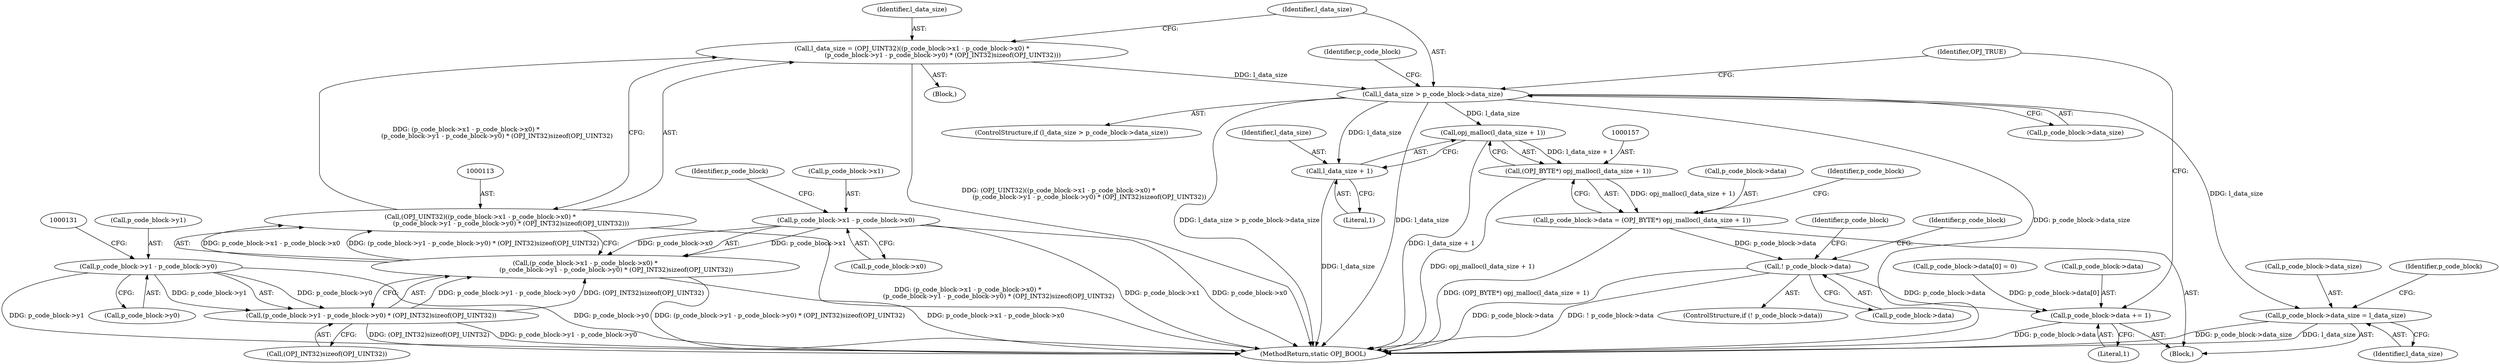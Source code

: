 digraph "1_openjpeg_397f62c0a838e15d667ef50e27d5d011d2c79c04@integer" {
"1000110" [label="(Call,l_data_size = (OPJ_UINT32)((p_code_block->x1 - p_code_block->x0) *\n                               (p_code_block->y1 - p_code_block->y0) * (OPJ_INT32)sizeof(OPJ_UINT32)))"];
"1000112" [label="(Call,(OPJ_UINT32)((p_code_block->x1 - p_code_block->x0) *\n                               (p_code_block->y1 - p_code_block->y0) * (OPJ_INT32)sizeof(OPJ_UINT32)))"];
"1000114" [label="(Call,(p_code_block->x1 - p_code_block->x0) *\n                               (p_code_block->y1 - p_code_block->y0) * (OPJ_INT32)sizeof(OPJ_UINT32))"];
"1000115" [label="(Call,p_code_block->x1 - p_code_block->x0)"];
"1000122" [label="(Call,(p_code_block->y1 - p_code_block->y0) * (OPJ_INT32)sizeof(OPJ_UINT32))"];
"1000123" [label="(Call,p_code_block->y1 - p_code_block->y0)"];
"1000135" [label="(Call,l_data_size > p_code_block->data_size)"];
"1000158" [label="(Call,opj_malloc(l_data_size + 1))"];
"1000156" [label="(Call,(OPJ_BYTE*) opj_malloc(l_data_size + 1))"];
"1000152" [label="(Call,p_code_block->data = (OPJ_BYTE*) opj_malloc(l_data_size + 1))"];
"1000163" [label="(Call,! p_code_block->data)"];
"1000187" [label="(Call,p_code_block->data += 1)"];
"1000159" [label="(Call,l_data_size + 1)"];
"1000175" [label="(Call,p_code_block->data_size = l_data_size)"];
"1000135" [label="(Call,l_data_size > p_code_block->data_size)"];
"1000110" [label="(Call,l_data_size = (OPJ_UINT32)((p_code_block->x1 - p_code_block->x0) *\n                               (p_code_block->y1 - p_code_block->y0) * (OPJ_INT32)sizeof(OPJ_UINT32)))"];
"1000112" [label="(Call,(OPJ_UINT32)((p_code_block->x1 - p_code_block->x0) *\n                               (p_code_block->y1 - p_code_block->y0) * (OPJ_INT32)sizeof(OPJ_UINT32)))"];
"1000193" [label="(Identifier,OPJ_TRUE)"];
"1000175" [label="(Call,p_code_block->data_size = l_data_size)"];
"1000176" [label="(Call,p_code_block->data_size)"];
"1000119" [label="(Call,p_code_block->x0)"];
"1000163" [label="(Call,! p_code_block->data)"];
"1000122" [label="(Call,(p_code_block->y1 - p_code_block->y0) * (OPJ_INT32)sizeof(OPJ_UINT32))"];
"1000179" [label="(Identifier,l_data_size)"];
"1000108" [label="(Block,)"];
"1000170" [label="(Identifier,p_code_block)"];
"1000152" [label="(Call,p_code_block->data = (OPJ_BYTE*) opj_malloc(l_data_size + 1))"];
"1000159" [label="(Call,l_data_size + 1)"];
"1000140" [label="(Block,)"];
"1000162" [label="(ControlStructure,if (! p_code_block->data))"];
"1000187" [label="(Call,p_code_block->data += 1)"];
"1000180" [label="(Call,p_code_block->data[0] = 0)"];
"1000161" [label="(Literal,1)"];
"1000125" [label="(Identifier,p_code_block)"];
"1000177" [label="(Identifier,p_code_block)"];
"1000153" [label="(Call,p_code_block->data)"];
"1000143" [label="(Identifier,p_code_block)"];
"1000116" [label="(Call,p_code_block->x1)"];
"1000160" [label="(Identifier,l_data_size)"];
"1000137" [label="(Call,p_code_block->data_size)"];
"1000164" [label="(Call,p_code_block->data)"];
"1000127" [label="(Call,p_code_block->y0)"];
"1000165" [label="(Identifier,p_code_block)"];
"1000115" [label="(Call,p_code_block->x1 - p_code_block->x0)"];
"1000156" [label="(Call,(OPJ_BYTE*) opj_malloc(l_data_size + 1))"];
"1000114" [label="(Call,(p_code_block->x1 - p_code_block->x0) *\n                               (p_code_block->y1 - p_code_block->y0) * (OPJ_INT32)sizeof(OPJ_UINT32))"];
"1000194" [label="(MethodReturn,static OPJ_BOOL)"];
"1000123" [label="(Call,p_code_block->y1 - p_code_block->y0)"];
"1000158" [label="(Call,opj_malloc(l_data_size + 1))"];
"1000191" [label="(Literal,1)"];
"1000136" [label="(Identifier,l_data_size)"];
"1000130" [label="(Call,(OPJ_INT32)sizeof(OPJ_UINT32))"];
"1000124" [label="(Call,p_code_block->y1)"];
"1000183" [label="(Identifier,p_code_block)"];
"1000134" [label="(ControlStructure,if (l_data_size > p_code_block->data_size))"];
"1000111" [label="(Identifier,l_data_size)"];
"1000188" [label="(Call,p_code_block->data)"];
"1000110" -> "1000108"  [label="AST: "];
"1000110" -> "1000112"  [label="CFG: "];
"1000111" -> "1000110"  [label="AST: "];
"1000112" -> "1000110"  [label="AST: "];
"1000136" -> "1000110"  [label="CFG: "];
"1000110" -> "1000194"  [label="DDG: (OPJ_UINT32)((p_code_block->x1 - p_code_block->x0) *\n                               (p_code_block->y1 - p_code_block->y0) * (OPJ_INT32)sizeof(OPJ_UINT32))"];
"1000112" -> "1000110"  [label="DDG: (p_code_block->x1 - p_code_block->x0) *\n                               (p_code_block->y1 - p_code_block->y0) * (OPJ_INT32)sizeof(OPJ_UINT32)"];
"1000110" -> "1000135"  [label="DDG: l_data_size"];
"1000112" -> "1000114"  [label="CFG: "];
"1000113" -> "1000112"  [label="AST: "];
"1000114" -> "1000112"  [label="AST: "];
"1000112" -> "1000194"  [label="DDG: (p_code_block->x1 - p_code_block->x0) *\n                               (p_code_block->y1 - p_code_block->y0) * (OPJ_INT32)sizeof(OPJ_UINT32)"];
"1000114" -> "1000112"  [label="DDG: p_code_block->x1 - p_code_block->x0"];
"1000114" -> "1000112"  [label="DDG: (p_code_block->y1 - p_code_block->y0) * (OPJ_INT32)sizeof(OPJ_UINT32)"];
"1000114" -> "1000122"  [label="CFG: "];
"1000115" -> "1000114"  [label="AST: "];
"1000122" -> "1000114"  [label="AST: "];
"1000114" -> "1000194"  [label="DDG: p_code_block->x1 - p_code_block->x0"];
"1000114" -> "1000194"  [label="DDG: (p_code_block->y1 - p_code_block->y0) * (OPJ_INT32)sizeof(OPJ_UINT32)"];
"1000115" -> "1000114"  [label="DDG: p_code_block->x1"];
"1000115" -> "1000114"  [label="DDG: p_code_block->x0"];
"1000122" -> "1000114"  [label="DDG: p_code_block->y1 - p_code_block->y0"];
"1000122" -> "1000114"  [label="DDG: (OPJ_INT32)sizeof(OPJ_UINT32)"];
"1000115" -> "1000119"  [label="CFG: "];
"1000116" -> "1000115"  [label="AST: "];
"1000119" -> "1000115"  [label="AST: "];
"1000125" -> "1000115"  [label="CFG: "];
"1000115" -> "1000194"  [label="DDG: p_code_block->x0"];
"1000115" -> "1000194"  [label="DDG: p_code_block->x1"];
"1000122" -> "1000130"  [label="CFG: "];
"1000123" -> "1000122"  [label="AST: "];
"1000130" -> "1000122"  [label="AST: "];
"1000122" -> "1000194"  [label="DDG: (OPJ_INT32)sizeof(OPJ_UINT32)"];
"1000122" -> "1000194"  [label="DDG: p_code_block->y1 - p_code_block->y0"];
"1000123" -> "1000122"  [label="DDG: p_code_block->y1"];
"1000123" -> "1000122"  [label="DDG: p_code_block->y0"];
"1000123" -> "1000127"  [label="CFG: "];
"1000124" -> "1000123"  [label="AST: "];
"1000127" -> "1000123"  [label="AST: "];
"1000131" -> "1000123"  [label="CFG: "];
"1000123" -> "1000194"  [label="DDG: p_code_block->y0"];
"1000123" -> "1000194"  [label="DDG: p_code_block->y1"];
"1000135" -> "1000134"  [label="AST: "];
"1000135" -> "1000137"  [label="CFG: "];
"1000136" -> "1000135"  [label="AST: "];
"1000137" -> "1000135"  [label="AST: "];
"1000143" -> "1000135"  [label="CFG: "];
"1000193" -> "1000135"  [label="CFG: "];
"1000135" -> "1000194"  [label="DDG: l_data_size > p_code_block->data_size"];
"1000135" -> "1000194"  [label="DDG: l_data_size"];
"1000135" -> "1000194"  [label="DDG: p_code_block->data_size"];
"1000135" -> "1000158"  [label="DDG: l_data_size"];
"1000135" -> "1000159"  [label="DDG: l_data_size"];
"1000135" -> "1000175"  [label="DDG: l_data_size"];
"1000158" -> "1000156"  [label="AST: "];
"1000158" -> "1000159"  [label="CFG: "];
"1000159" -> "1000158"  [label="AST: "];
"1000156" -> "1000158"  [label="CFG: "];
"1000158" -> "1000194"  [label="DDG: l_data_size + 1"];
"1000158" -> "1000156"  [label="DDG: l_data_size + 1"];
"1000156" -> "1000152"  [label="AST: "];
"1000157" -> "1000156"  [label="AST: "];
"1000152" -> "1000156"  [label="CFG: "];
"1000156" -> "1000194"  [label="DDG: opj_malloc(l_data_size + 1)"];
"1000156" -> "1000152"  [label="DDG: opj_malloc(l_data_size + 1)"];
"1000152" -> "1000140"  [label="AST: "];
"1000153" -> "1000152"  [label="AST: "];
"1000165" -> "1000152"  [label="CFG: "];
"1000152" -> "1000194"  [label="DDG: (OPJ_BYTE*) opj_malloc(l_data_size + 1)"];
"1000152" -> "1000163"  [label="DDG: p_code_block->data"];
"1000163" -> "1000162"  [label="AST: "];
"1000163" -> "1000164"  [label="CFG: "];
"1000164" -> "1000163"  [label="AST: "];
"1000170" -> "1000163"  [label="CFG: "];
"1000177" -> "1000163"  [label="CFG: "];
"1000163" -> "1000194"  [label="DDG: p_code_block->data"];
"1000163" -> "1000194"  [label="DDG: ! p_code_block->data"];
"1000163" -> "1000187"  [label="DDG: p_code_block->data"];
"1000187" -> "1000140"  [label="AST: "];
"1000187" -> "1000191"  [label="CFG: "];
"1000188" -> "1000187"  [label="AST: "];
"1000191" -> "1000187"  [label="AST: "];
"1000193" -> "1000187"  [label="CFG: "];
"1000187" -> "1000194"  [label="DDG: p_code_block->data"];
"1000180" -> "1000187"  [label="DDG: p_code_block->data[0]"];
"1000159" -> "1000161"  [label="CFG: "];
"1000160" -> "1000159"  [label="AST: "];
"1000161" -> "1000159"  [label="AST: "];
"1000159" -> "1000194"  [label="DDG: l_data_size"];
"1000175" -> "1000140"  [label="AST: "];
"1000175" -> "1000179"  [label="CFG: "];
"1000176" -> "1000175"  [label="AST: "];
"1000179" -> "1000175"  [label="AST: "];
"1000183" -> "1000175"  [label="CFG: "];
"1000175" -> "1000194"  [label="DDG: l_data_size"];
"1000175" -> "1000194"  [label="DDG: p_code_block->data_size"];
}

